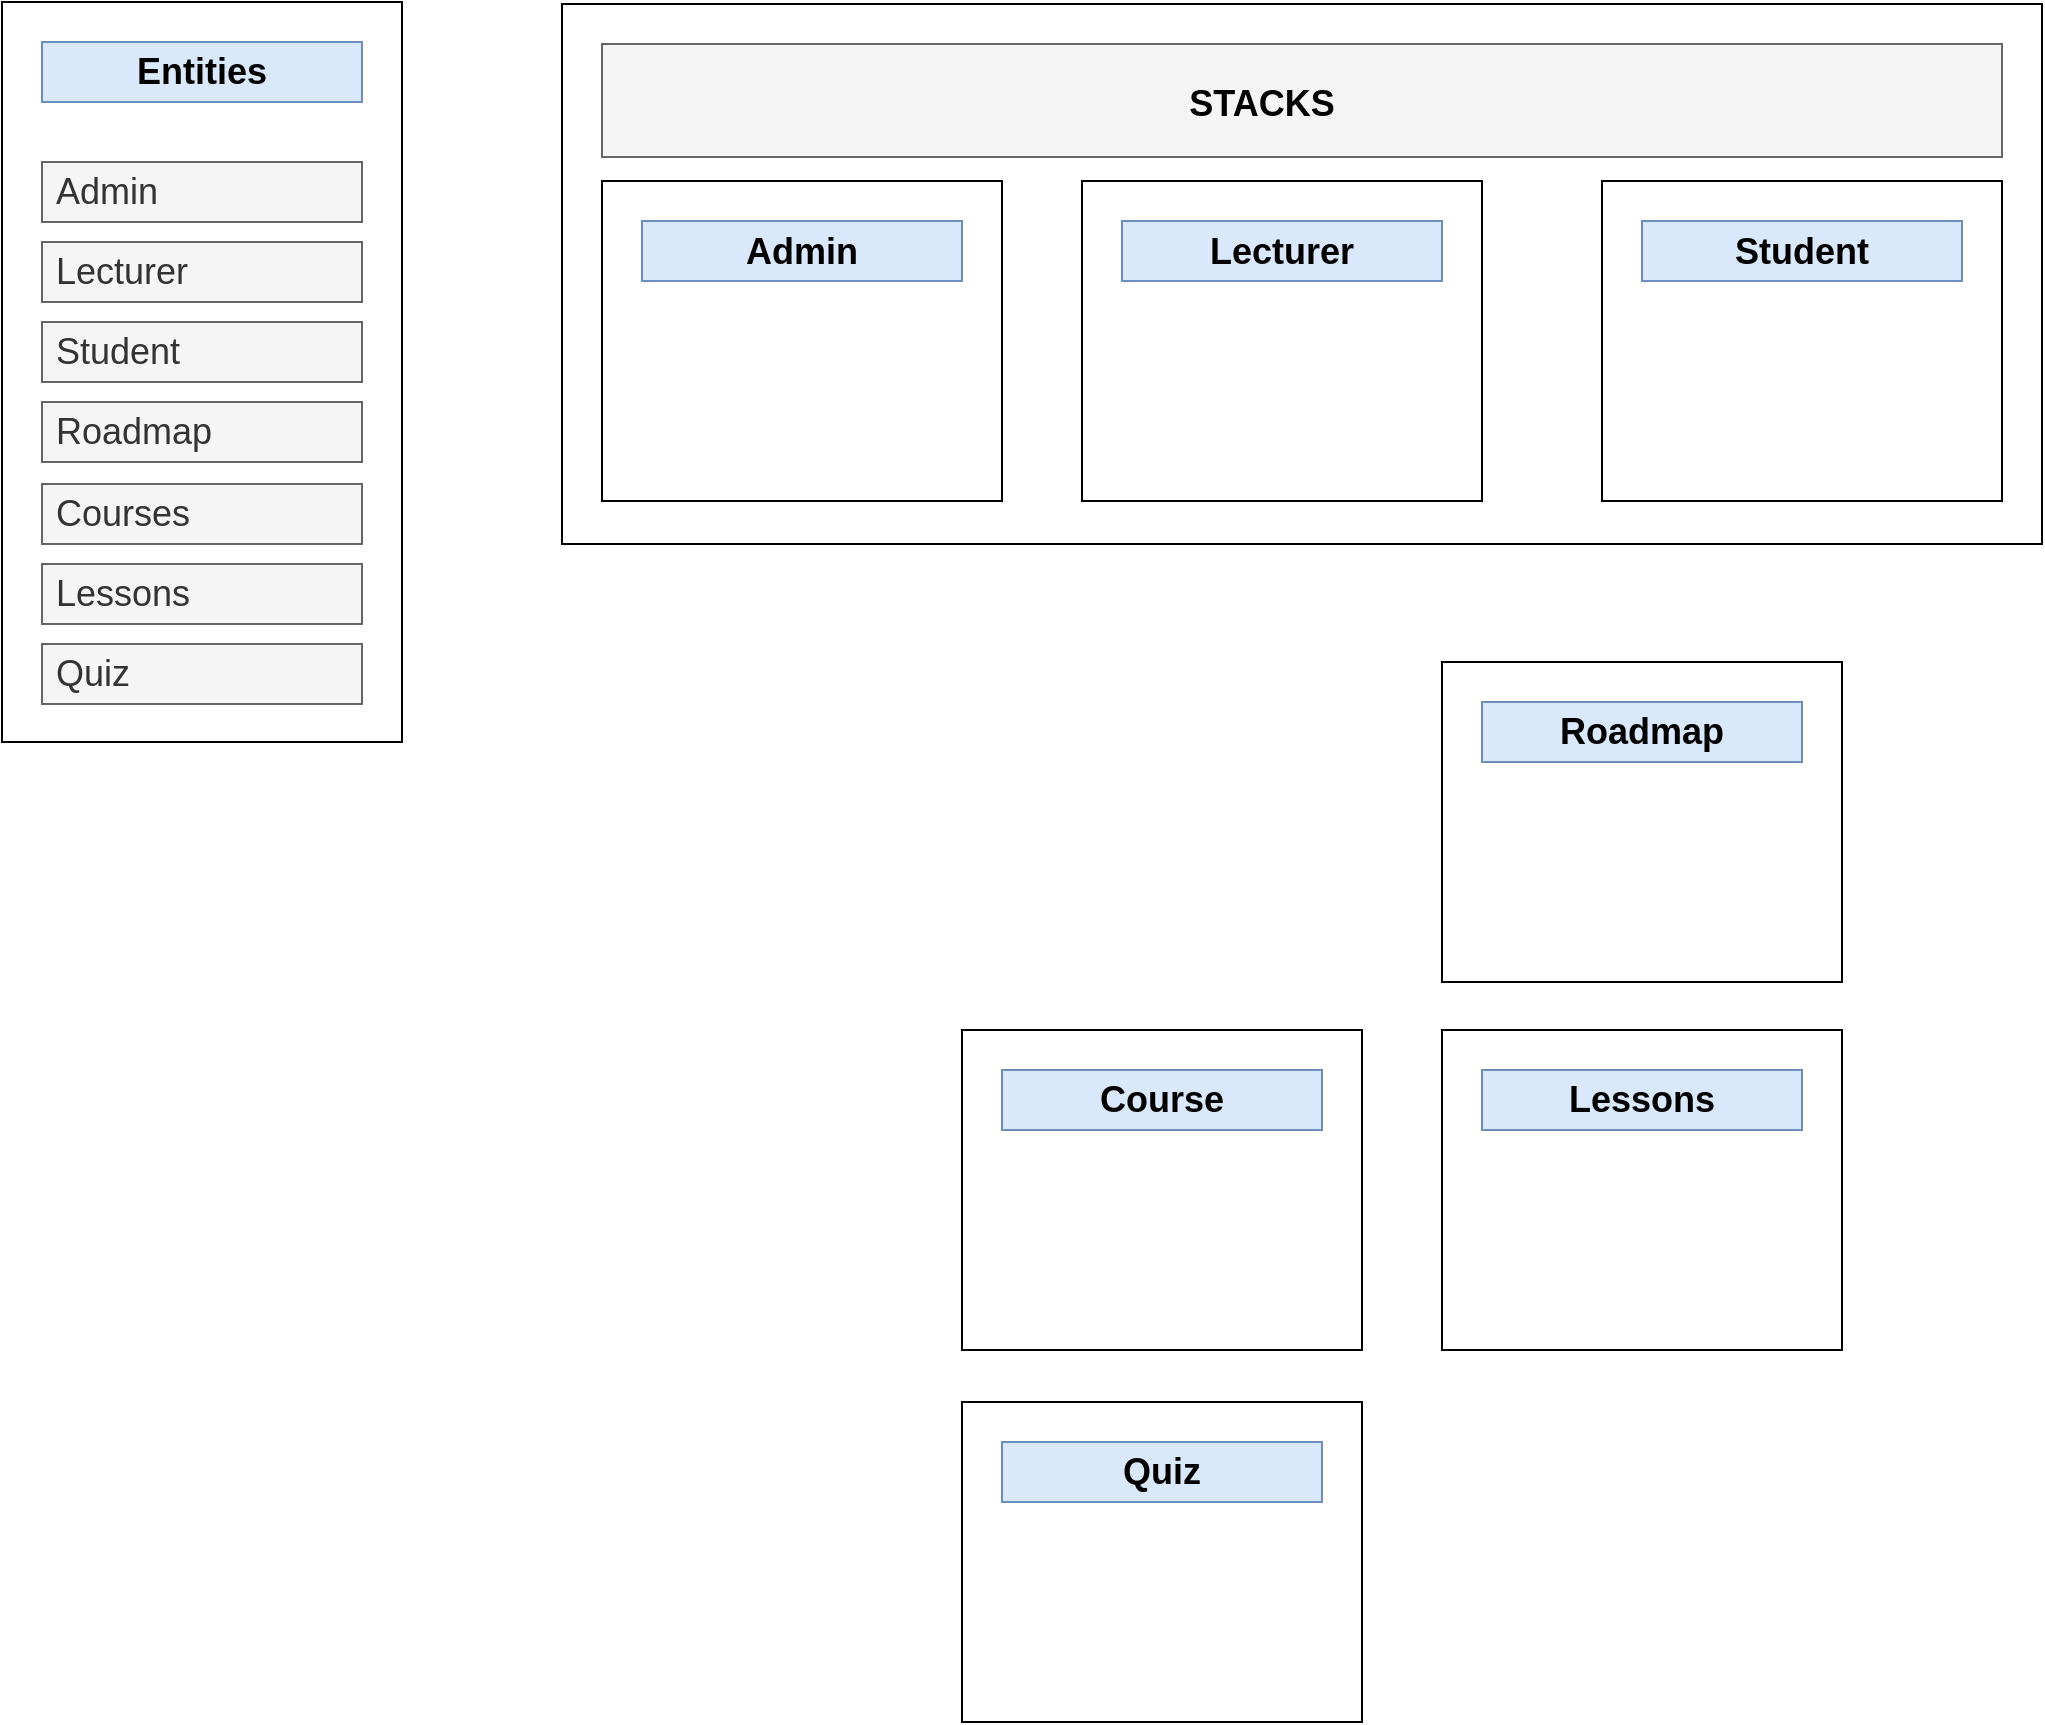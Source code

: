 <mxfile version="20.4.0" type="github">
  <diagram id="ELzksmDTUetFW_sS62uW" name="Page-1">
    <mxGraphModel dx="1280" dy="854" grid="1" gridSize="10" guides="1" tooltips="1" connect="1" arrows="1" fold="1" page="1" pageScale="1" pageWidth="1169" pageHeight="827" math="0" shadow="0">
      <root>
        <mxCell id="0" />
        <mxCell id="1" parent="0" />
        <mxCell id="PkQi8sEh-UZbKDsbQBtw-27" value="" style="rounded=0;whiteSpace=wrap;html=1;align=left;" vertex="1" parent="1">
          <mxGeometry x="320" y="41" width="740" height="270" as="geometry" />
        </mxCell>
        <mxCell id="PkQi8sEh-UZbKDsbQBtw-1" value="" style="rounded=0;whiteSpace=wrap;html=1;align=left;" vertex="1" parent="1">
          <mxGeometry x="40" y="40" width="200" height="370" as="geometry" />
        </mxCell>
        <mxCell id="PkQi8sEh-UZbKDsbQBtw-2" value="&lt;b&gt;&lt;font style=&quot;font-size: 18px;&quot;&gt;Entities&lt;/font&gt;&lt;/b&gt;" style="text;html=1;strokeColor=#6c8ebf;fillColor=#dae8fc;align=center;verticalAlign=middle;whiteSpace=wrap;rounded=0;" vertex="1" parent="1">
          <mxGeometry x="60" y="60" width="160" height="30" as="geometry" />
        </mxCell>
        <mxCell id="PkQi8sEh-UZbKDsbQBtw-3" value="&amp;nbsp;Admin" style="text;html=1;strokeColor=#666666;fillColor=#f5f5f5;align=left;verticalAlign=middle;whiteSpace=wrap;rounded=0;fontSize=18;fontColor=#333333;" vertex="1" parent="1">
          <mxGeometry x="60" y="120" width="160" height="30" as="geometry" />
        </mxCell>
        <mxCell id="PkQi8sEh-UZbKDsbQBtw-4" value="&amp;nbsp;Courses" style="text;html=1;strokeColor=#666666;fillColor=#f5f5f5;align=left;verticalAlign=middle;whiteSpace=wrap;rounded=0;fontSize=18;fontColor=#333333;" vertex="1" parent="1">
          <mxGeometry x="60" y="281" width="160" height="30" as="geometry" />
        </mxCell>
        <mxCell id="PkQi8sEh-UZbKDsbQBtw-5" value="&amp;nbsp;Lessons" style="text;html=1;strokeColor=#666666;fillColor=#f5f5f5;align=left;verticalAlign=middle;whiteSpace=wrap;rounded=0;fontSize=18;fontColor=#333333;" vertex="1" parent="1">
          <mxGeometry x="60" y="321" width="160" height="30" as="geometry" />
        </mxCell>
        <mxCell id="PkQi8sEh-UZbKDsbQBtw-6" value="&amp;nbsp;Quiz" style="text;html=1;strokeColor=#666666;fillColor=#f5f5f5;align=left;verticalAlign=middle;whiteSpace=wrap;rounded=0;fontSize=18;fontColor=#333333;" vertex="1" parent="1">
          <mxGeometry x="60" y="361" width="160" height="30" as="geometry" />
        </mxCell>
        <mxCell id="PkQi8sEh-UZbKDsbQBtw-7" value="&amp;nbsp;Lecturer" style="text;html=1;strokeColor=#666666;fillColor=#f5f5f5;align=left;verticalAlign=middle;whiteSpace=wrap;rounded=0;fontSize=18;fontColor=#333333;" vertex="1" parent="1">
          <mxGeometry x="60" y="160" width="160" height="30" as="geometry" />
        </mxCell>
        <mxCell id="PkQi8sEh-UZbKDsbQBtw-8" value="&amp;nbsp;Student" style="text;html=1;strokeColor=#666666;fillColor=#f5f5f5;align=left;verticalAlign=middle;whiteSpace=wrap;rounded=0;fontSize=18;fontColor=#333333;" vertex="1" parent="1">
          <mxGeometry x="60" y="200" width="160" height="30" as="geometry" />
        </mxCell>
        <mxCell id="PkQi8sEh-UZbKDsbQBtw-9" value="&amp;nbsp;Roadmap" style="text;html=1;strokeColor=#666666;fillColor=#f5f5f5;align=left;verticalAlign=middle;whiteSpace=wrap;rounded=0;fontSize=18;fontColor=#333333;" vertex="1" parent="1">
          <mxGeometry x="60" y="240" width="160" height="30" as="geometry" />
        </mxCell>
        <mxCell id="PkQi8sEh-UZbKDsbQBtw-10" value="" style="rounded=0;whiteSpace=wrap;html=1;align=left;" vertex="1" parent="1">
          <mxGeometry x="340" y="129.5" width="200" height="160" as="geometry" />
        </mxCell>
        <mxCell id="PkQi8sEh-UZbKDsbQBtw-11" value="&lt;b&gt;&lt;font style=&quot;font-size: 18px;&quot;&gt;Admin&lt;/font&gt;&lt;/b&gt;" style="text;html=1;strokeColor=#6c8ebf;fillColor=#dae8fc;align=center;verticalAlign=middle;whiteSpace=wrap;rounded=0;" vertex="1" parent="1">
          <mxGeometry x="360" y="149.5" width="160" height="30" as="geometry" />
        </mxCell>
        <mxCell id="PkQi8sEh-UZbKDsbQBtw-12" value="" style="rounded=0;whiteSpace=wrap;html=1;align=left;" vertex="1" parent="1">
          <mxGeometry x="580" y="129.5" width="200" height="160" as="geometry" />
        </mxCell>
        <mxCell id="PkQi8sEh-UZbKDsbQBtw-13" value="&lt;b&gt;&lt;font style=&quot;font-size: 18px;&quot;&gt;Lecturer&lt;/font&gt;&lt;/b&gt;" style="text;html=1;strokeColor=#6c8ebf;fillColor=#dae8fc;align=center;verticalAlign=middle;whiteSpace=wrap;rounded=0;" vertex="1" parent="1">
          <mxGeometry x="600" y="149.5" width="160" height="30" as="geometry" />
        </mxCell>
        <mxCell id="PkQi8sEh-UZbKDsbQBtw-14" value="" style="rounded=0;whiteSpace=wrap;html=1;align=left;" vertex="1" parent="1">
          <mxGeometry x="840" y="129.5" width="200" height="160" as="geometry" />
        </mxCell>
        <mxCell id="PkQi8sEh-UZbKDsbQBtw-15" value="&lt;b&gt;&lt;font style=&quot;font-size: 18px;&quot;&gt;Student&lt;/font&gt;&lt;/b&gt;" style="text;html=1;strokeColor=#6c8ebf;fillColor=#dae8fc;align=center;verticalAlign=middle;whiteSpace=wrap;rounded=0;" vertex="1" parent="1">
          <mxGeometry x="860" y="149.5" width="160" height="30" as="geometry" />
        </mxCell>
        <mxCell id="PkQi8sEh-UZbKDsbQBtw-16" value="" style="rounded=0;whiteSpace=wrap;html=1;align=left;" vertex="1" parent="1">
          <mxGeometry x="760" y="370" width="200" height="160" as="geometry" />
        </mxCell>
        <mxCell id="PkQi8sEh-UZbKDsbQBtw-17" value="&lt;b&gt;&lt;font style=&quot;font-size: 18px;&quot;&gt;Roadmap&lt;/font&gt;&lt;/b&gt;" style="text;html=1;strokeColor=#6c8ebf;fillColor=#dae8fc;align=center;verticalAlign=middle;whiteSpace=wrap;rounded=0;" vertex="1" parent="1">
          <mxGeometry x="780" y="390" width="160" height="30" as="geometry" />
        </mxCell>
        <mxCell id="PkQi8sEh-UZbKDsbQBtw-18" value="" style="rounded=0;whiteSpace=wrap;html=1;align=left;" vertex="1" parent="1">
          <mxGeometry x="520" y="554" width="200" height="160" as="geometry" />
        </mxCell>
        <mxCell id="PkQi8sEh-UZbKDsbQBtw-19" value="&lt;b&gt;&lt;font style=&quot;font-size: 18px;&quot;&gt;Course&lt;/font&gt;&lt;/b&gt;" style="text;html=1;strokeColor=#6c8ebf;fillColor=#dae8fc;align=center;verticalAlign=middle;whiteSpace=wrap;rounded=0;" vertex="1" parent="1">
          <mxGeometry x="540" y="574" width="160" height="30" as="geometry" />
        </mxCell>
        <mxCell id="PkQi8sEh-UZbKDsbQBtw-20" value="" style="rounded=0;whiteSpace=wrap;html=1;align=left;" vertex="1" parent="1">
          <mxGeometry x="760" y="554" width="200" height="160" as="geometry" />
        </mxCell>
        <mxCell id="PkQi8sEh-UZbKDsbQBtw-21" value="&lt;b&gt;&lt;font style=&quot;font-size: 18px;&quot;&gt;Lessons&lt;/font&gt;&lt;/b&gt;" style="text;html=1;strokeColor=#6c8ebf;fillColor=#dae8fc;align=center;verticalAlign=middle;whiteSpace=wrap;rounded=0;" vertex="1" parent="1">
          <mxGeometry x="780" y="574" width="160" height="30" as="geometry" />
        </mxCell>
        <mxCell id="PkQi8sEh-UZbKDsbQBtw-22" value="" style="rounded=0;whiteSpace=wrap;html=1;align=left;" vertex="1" parent="1">
          <mxGeometry x="520" y="740" width="200" height="160" as="geometry" />
        </mxCell>
        <mxCell id="PkQi8sEh-UZbKDsbQBtw-23" value="&lt;span style=&quot;font-size: 18px;&quot;&gt;&lt;b&gt;Quiz&lt;/b&gt;&lt;/span&gt;" style="text;html=1;strokeColor=#6c8ebf;fillColor=#dae8fc;align=center;verticalAlign=middle;whiteSpace=wrap;rounded=0;" vertex="1" parent="1">
          <mxGeometry x="540" y="760" width="160" height="30" as="geometry" />
        </mxCell>
        <mxCell id="PkQi8sEh-UZbKDsbQBtw-25" value="" style="rounded=0;whiteSpace=wrap;html=1;align=left;fillColor=#f5f5f5;fontColor=#333333;strokeColor=#666666;" vertex="1" parent="1">
          <mxGeometry x="340" y="61" width="700" height="56.5" as="geometry" />
        </mxCell>
        <mxCell id="PkQi8sEh-UZbKDsbQBtw-26" value="STACKS" style="text;html=1;strokeColor=none;fillColor=none;align=center;verticalAlign=middle;whiteSpace=wrap;rounded=0;fontSize=18;fontStyle=1" vertex="1" parent="1">
          <mxGeometry x="610" y="76" width="120" height="30" as="geometry" />
        </mxCell>
      </root>
    </mxGraphModel>
  </diagram>
</mxfile>
